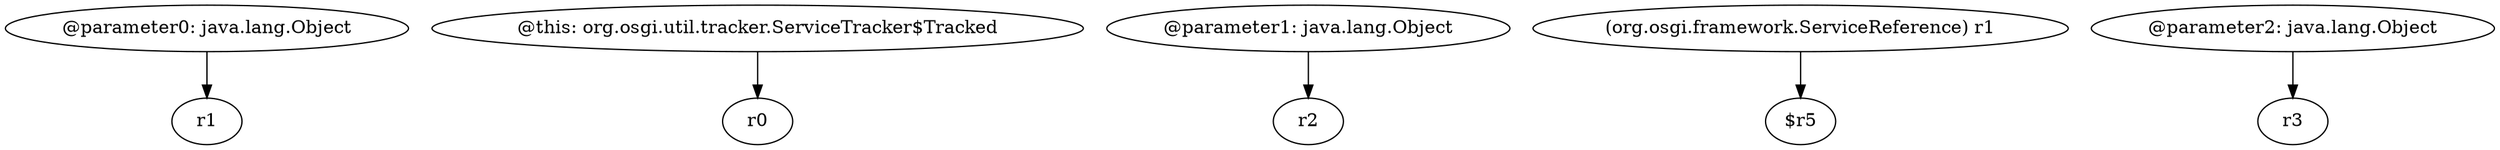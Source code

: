 digraph g {
0[label="@parameter0: java.lang.Object"]
1[label="r1"]
0->1[label=""]
2[label="@this: org.osgi.util.tracker.ServiceTracker$Tracked"]
3[label="r0"]
2->3[label=""]
4[label="@parameter1: java.lang.Object"]
5[label="r2"]
4->5[label=""]
6[label="(org.osgi.framework.ServiceReference) r1"]
7[label="$r5"]
6->7[label=""]
8[label="@parameter2: java.lang.Object"]
9[label="r3"]
8->9[label=""]
}